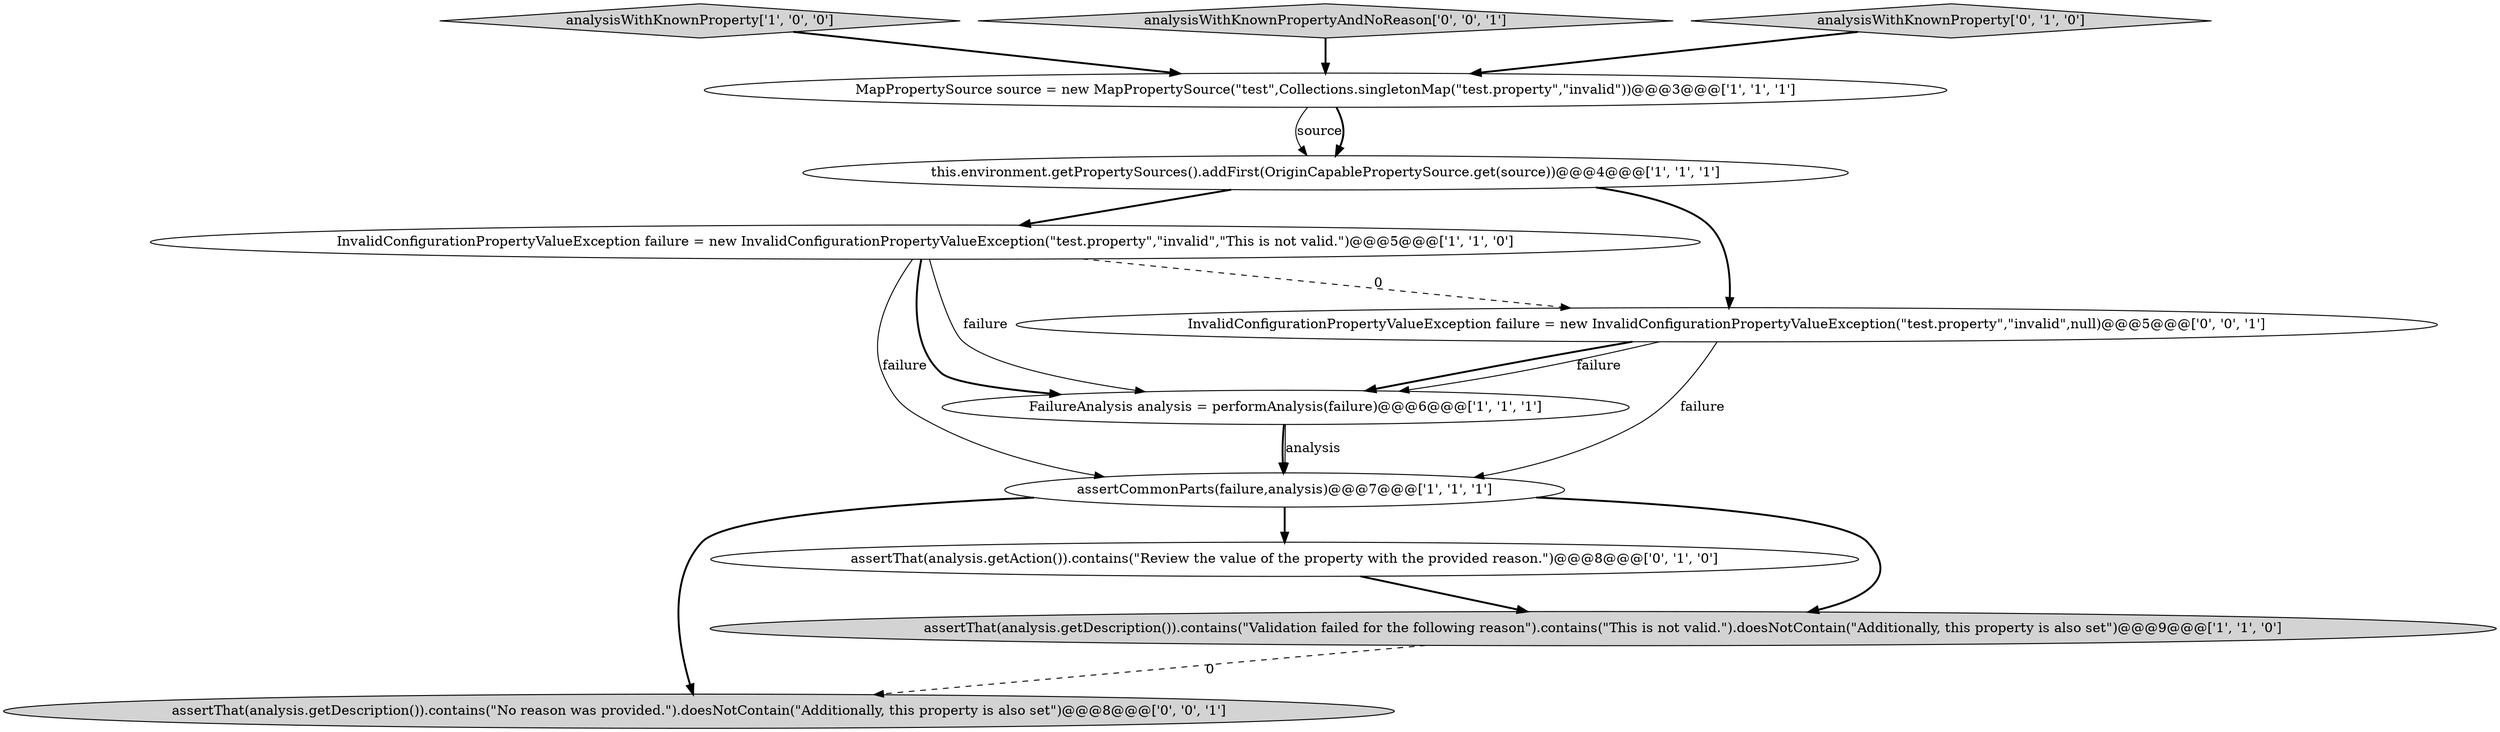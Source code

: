 digraph {
3 [style = filled, label = "InvalidConfigurationPropertyValueException failure = new InvalidConfigurationPropertyValueException(\"test.property\",\"invalid\",\"This is not valid.\")@@@5@@@['1', '1', '0']", fillcolor = white, shape = ellipse image = "AAA0AAABBB1BBB"];
2 [style = filled, label = "this.environment.getPropertySources().addFirst(OriginCapablePropertySource.get(source))@@@4@@@['1', '1', '1']", fillcolor = white, shape = ellipse image = "AAA0AAABBB1BBB"];
9 [style = filled, label = "assertThat(analysis.getDescription()).contains(\"No reason was provided.\").doesNotContain(\"Additionally, this property is also set\")@@@8@@@['0', '0', '1']", fillcolor = lightgray, shape = ellipse image = "AAA0AAABBB3BBB"];
4 [style = filled, label = "analysisWithKnownProperty['1', '0', '0']", fillcolor = lightgray, shape = diamond image = "AAA0AAABBB1BBB"];
7 [style = filled, label = "assertThat(analysis.getAction()).contains(\"Review the value of the property with the provided reason.\")@@@8@@@['0', '1', '0']", fillcolor = white, shape = ellipse image = "AAA1AAABBB2BBB"];
1 [style = filled, label = "assertCommonParts(failure,analysis)@@@7@@@['1', '1', '1']", fillcolor = white, shape = ellipse image = "AAA0AAABBB1BBB"];
5 [style = filled, label = "FailureAnalysis analysis = performAnalysis(failure)@@@6@@@['1', '1', '1']", fillcolor = white, shape = ellipse image = "AAA0AAABBB1BBB"];
10 [style = filled, label = "analysisWithKnownPropertyAndNoReason['0', '0', '1']", fillcolor = lightgray, shape = diamond image = "AAA0AAABBB3BBB"];
6 [style = filled, label = "assertThat(analysis.getDescription()).contains(\"Validation failed for the following reason\").contains(\"This is not valid.\").doesNotContain(\"Additionally, this property is also set\")@@@9@@@['1', '1', '0']", fillcolor = lightgray, shape = ellipse image = "AAA0AAABBB1BBB"];
0 [style = filled, label = "MapPropertySource source = new MapPropertySource(\"test\",Collections.singletonMap(\"test.property\",\"invalid\"))@@@3@@@['1', '1', '1']", fillcolor = white, shape = ellipse image = "AAA0AAABBB1BBB"];
8 [style = filled, label = "analysisWithKnownProperty['0', '1', '0']", fillcolor = lightgray, shape = diamond image = "AAA0AAABBB2BBB"];
11 [style = filled, label = "InvalidConfigurationPropertyValueException failure = new InvalidConfigurationPropertyValueException(\"test.property\",\"invalid\",null)@@@5@@@['0', '0', '1']", fillcolor = white, shape = ellipse image = "AAA0AAABBB3BBB"];
1->9 [style = bold, label=""];
8->0 [style = bold, label=""];
2->11 [style = bold, label=""];
0->2 [style = solid, label="source"];
5->1 [style = bold, label=""];
7->6 [style = bold, label=""];
11->1 [style = solid, label="failure"];
3->11 [style = dashed, label="0"];
6->9 [style = dashed, label="0"];
1->6 [style = bold, label=""];
3->5 [style = bold, label=""];
2->3 [style = bold, label=""];
3->1 [style = solid, label="failure"];
3->5 [style = solid, label="failure"];
5->1 [style = solid, label="analysis"];
0->2 [style = bold, label=""];
1->7 [style = bold, label=""];
10->0 [style = bold, label=""];
4->0 [style = bold, label=""];
11->5 [style = bold, label=""];
11->5 [style = solid, label="failure"];
}
